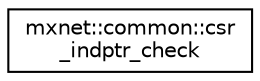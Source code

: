 digraph "Graphical Class Hierarchy"
{
  edge [fontname="Helvetica",fontsize="10",labelfontname="Helvetica",labelfontsize="10"];
  node [fontname="Helvetica",fontsize="10",shape=record];
  rankdir="LR";
  Node1 [label="mxnet::common::csr\l_indptr_check",height=0.2,width=0.4,color="black", fillcolor="white", style="filled",URL="$structmxnet_1_1common_1_1csr__indptr__check.html",tooltip="IndPtr should be non-negative, in non-decreasing order, start with 0 and end with value equal with si..."];
}
